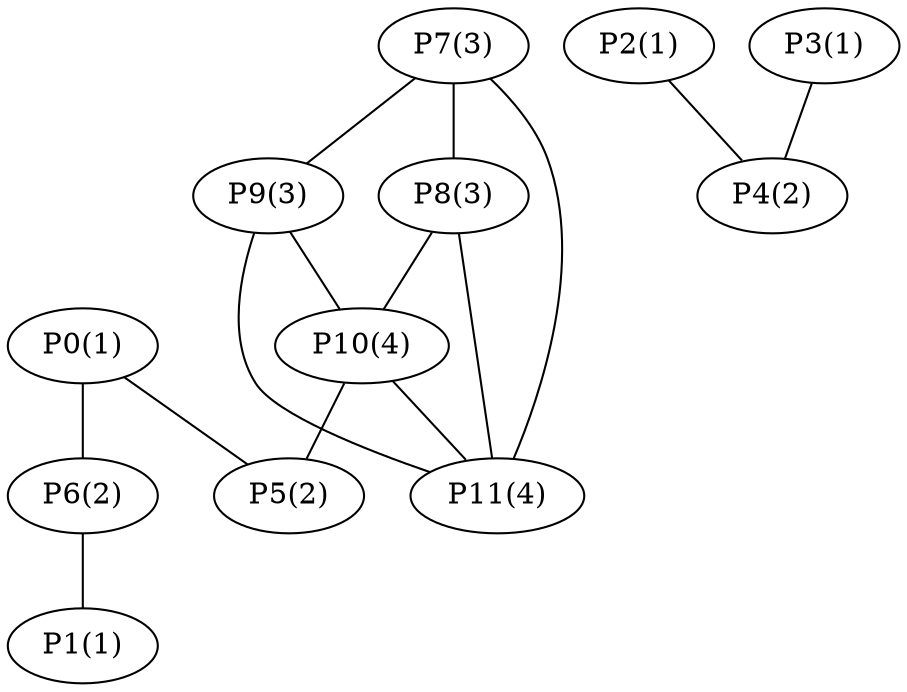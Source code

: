 graph network {
	"P0(1)";
	"P6(2)";
	"P1(1)";
	"P7(3)";
	"P9(3)";
	"P8(3)";
	"P11(4)";
	"P10(4)";
	"P5(2)";
	"P2(1)";
	"P4(2)";
	"P3(1)";
	"P0(1)" -- "P6(2)";
	"P6(2)" -- "P1(1)";
	"P7(3)" -- "P9(3)";
	"P7(3)" -- "P8(3)";
	"P7(3)" -- "P11(4)";
	"P8(3)" -- "P11(4)";
	"P8(3)" -- "P10(4)";
	"P9(3)" -- "P10(4)";
	"P9(3)" -- "P11(4)";
	"P10(4)" -- "P5(2)";
	"P10(4)" -- "P11(4)";
	"P0(1)" -- "P5(2)";
	"P2(1)" -- "P4(2)";
	"P3(1)" -- "P4(2)";
}